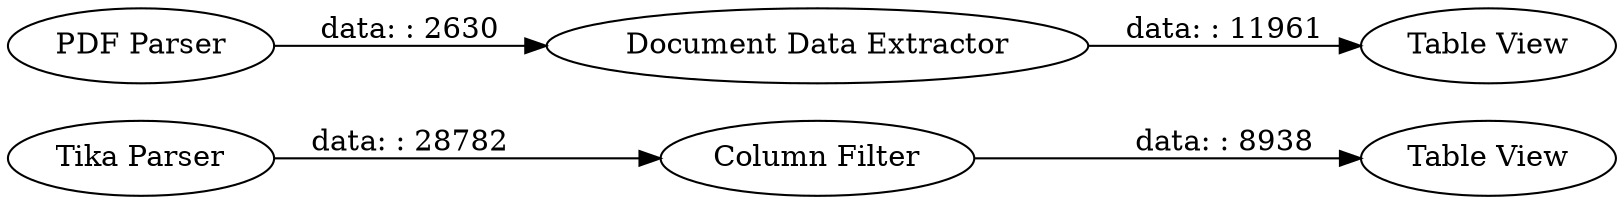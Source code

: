 digraph {
	"-1443870734665822394_1311" [label="Column Filter"]
	"-1443870734665822394_1309" [label="Tika Parser"]
	"-1443870734665822394_1312" [label="Table View"]
	"-1443870734665822394_28" [label="Document Data Extractor"]
	"-1443870734665822394_26" [label="PDF Parser"]
	"-1443870734665822394_1310" [label="Table View"]
	"-1443870734665822394_26" -> "-1443870734665822394_28" [label="data: : 2630"]
	"-1443870734665822394_1309" -> "-1443870734665822394_1311" [label="data: : 28782"]
	"-1443870734665822394_1311" -> "-1443870734665822394_1312" [label="data: : 8938"]
	"-1443870734665822394_28" -> "-1443870734665822394_1310" [label="data: : 11961"]
	rankdir=LR
}
